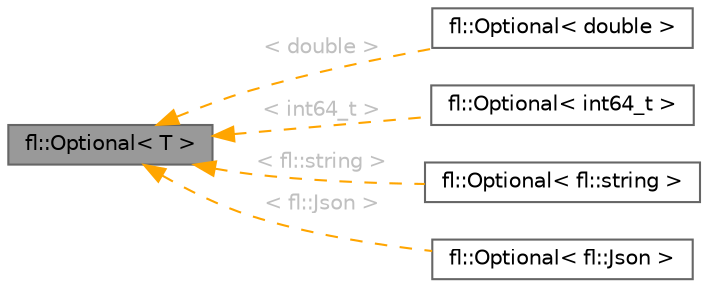 digraph "fl::Optional&lt; T &gt;"
{
 // INTERACTIVE_SVG=YES
 // LATEX_PDF_SIZE
  bgcolor="transparent";
  edge [fontname=Helvetica,fontsize=10,labelfontname=Helvetica,labelfontsize=10];
  node [fontname=Helvetica,fontsize=10,shape=box,height=0.2,width=0.4];
  rankdir="LR";
  Node1 [id="Node000001",label="fl::Optional\< T \>",height=0.2,width=0.4,color="gray40", fillcolor="grey60", style="filled", fontcolor="black",tooltip=" "];
  Node1 -> Node2 [id="edge1_Node000001_Node000002",dir="back",color="orange",style="dashed",tooltip=" ",label=" \< double \>",fontcolor="grey" ];
  Node2 [id="Node000002",label="fl::Optional\< double \>",height=0.2,width=0.4,color="gray40", fillcolor="white", style="filled",URL="$dd/dd8/classfl_1_1_optional.html",tooltip=" "];
  Node1 -> Node3 [id="edge2_Node000001_Node000003",dir="back",color="orange",style="dashed",tooltip=" ",label=" \< int64_t \>",fontcolor="grey" ];
  Node3 [id="Node000003",label="fl::Optional\< int64_t \>",height=0.2,width=0.4,color="gray40", fillcolor="white", style="filled",URL="$dd/dd8/classfl_1_1_optional.html",tooltip=" "];
  Node1 -> Node4 [id="edge3_Node000001_Node000004",dir="back",color="orange",style="dashed",tooltip=" ",label=" \< fl::string \>",fontcolor="grey" ];
  Node4 [id="Node000004",label="fl::Optional\< fl::string \>",height=0.2,width=0.4,color="gray40", fillcolor="white", style="filled",URL="$dd/dd8/classfl_1_1_optional.html",tooltip=" "];
  Node1 -> Node5 [id="edge4_Node000001_Node000005",dir="back",color="orange",style="dashed",tooltip=" ",label=" \< fl::Json \>",fontcolor="grey" ];
  Node5 [id="Node000005",label="fl::Optional\< fl::Json \>",height=0.2,width=0.4,color="gray40", fillcolor="white", style="filled",URL="$dd/dd8/classfl_1_1_optional.html",tooltip=" "];
}
